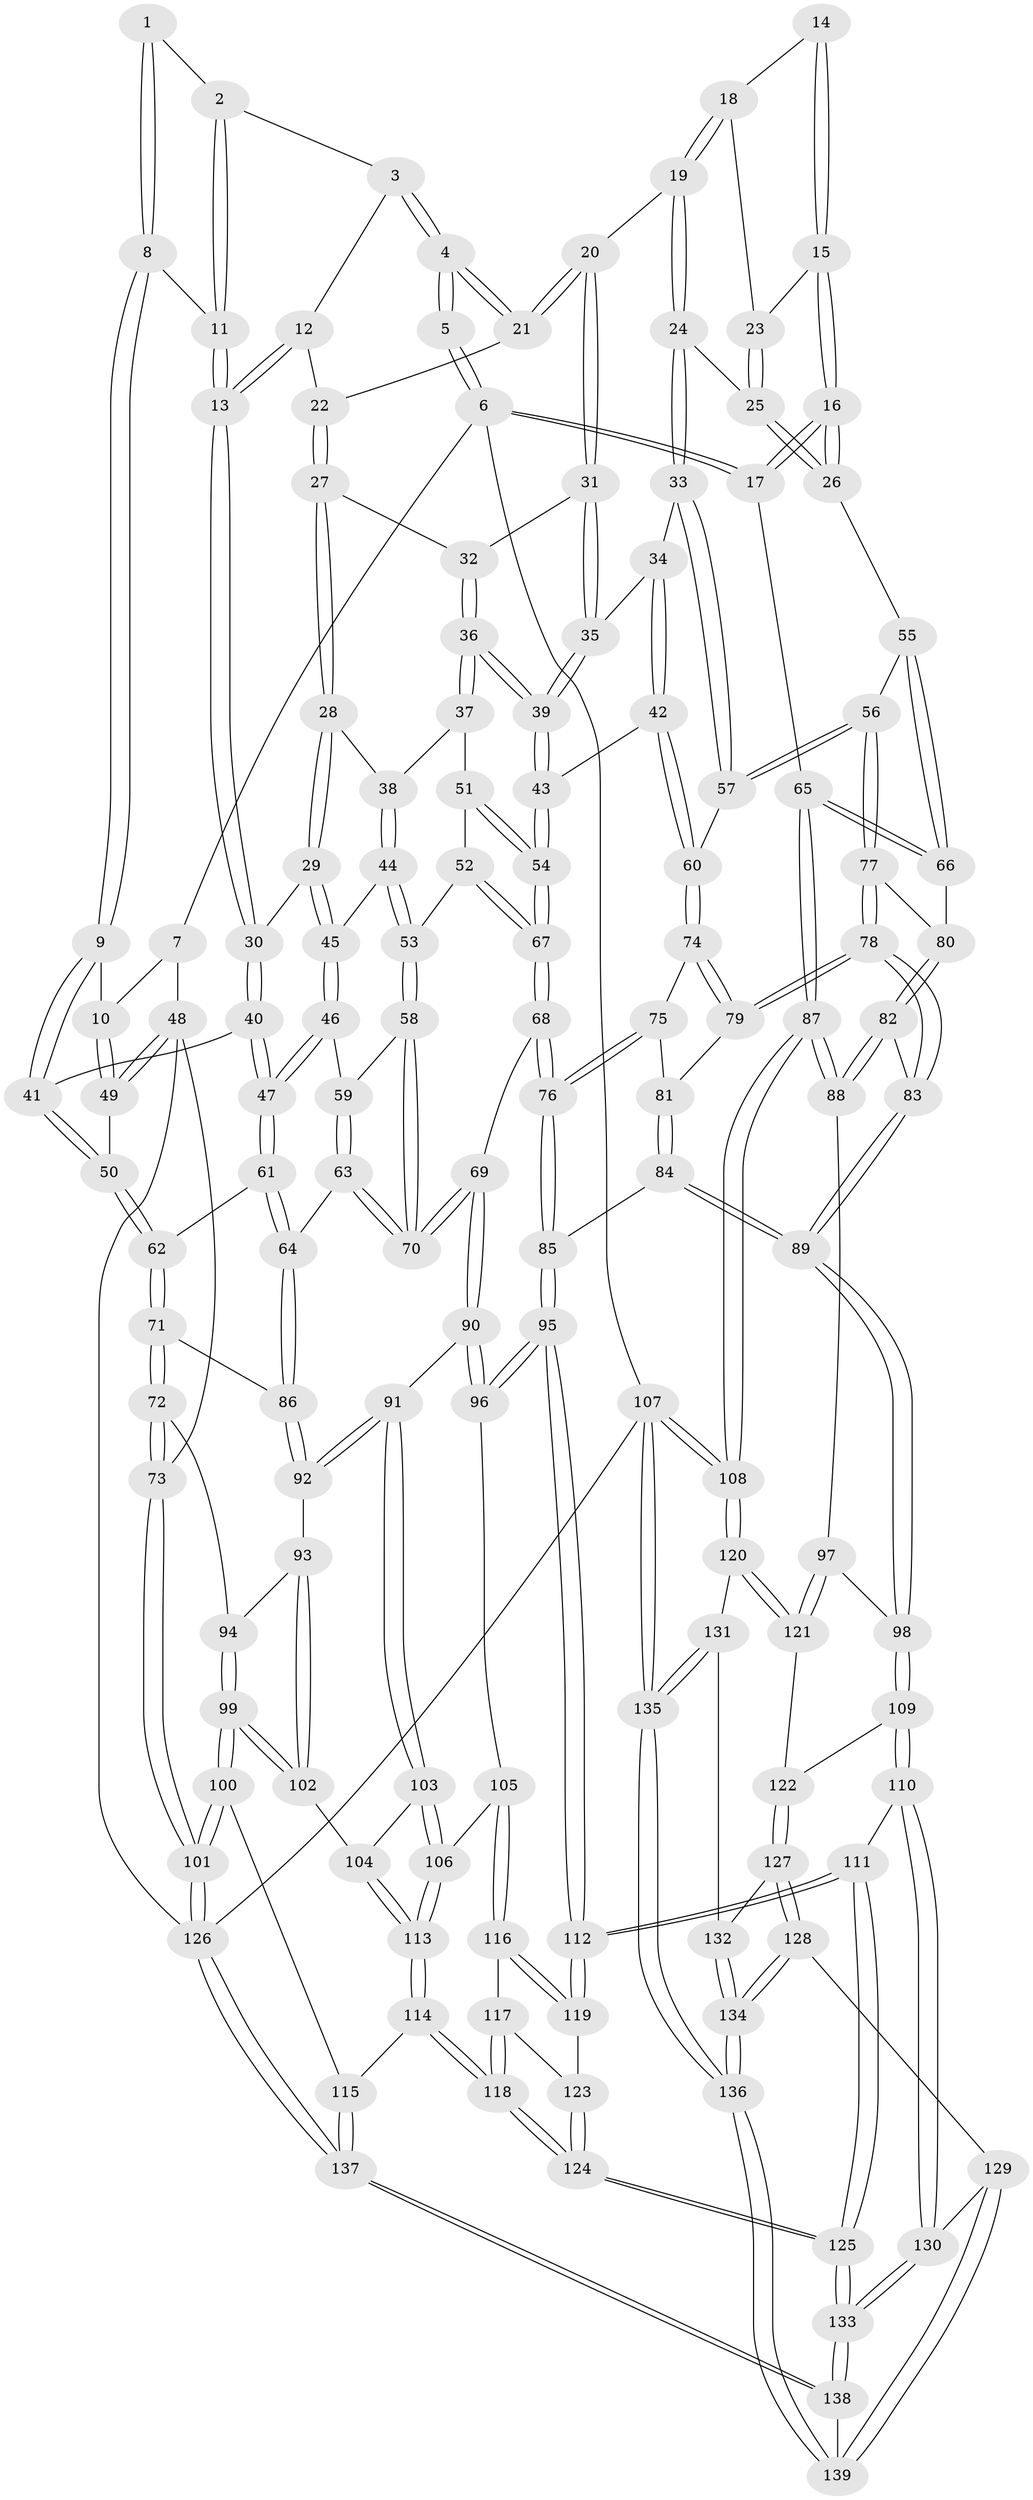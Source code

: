 // Generated by graph-tools (version 1.1) at 2025/38/03/09/25 02:38:47]
// undirected, 139 vertices, 344 edges
graph export_dot {
graph [start="1"]
  node [color=gray90,style=filled];
  1 [pos="+0.20503198870542433+0"];
  2 [pos="+0.35893989336342125+0"];
  3 [pos="+0.5738594892448321+0"];
  4 [pos="+0.6419155003180681+0"];
  5 [pos="+0.8357071171725339+0"];
  6 [pos="+1+0"];
  7 [pos="+0.14709043802575839+0"];
  8 [pos="+0.16884657771047745+0.06949508416529826"];
  9 [pos="+0.058253913460460424+0.17551547402511425"];
  10 [pos="+0+0.18359142742806545"];
  11 [pos="+0.3094362324678091+0.17264338889359115"];
  12 [pos="+0.4436608188403584+0.08239263484722581"];
  13 [pos="+0.32690378704533923+0.19632842519428143"];
  14 [pos="+0.8870367786418272+0.1145751318397977"];
  15 [pos="+0.9391648476325393+0.15403381193017013"];
  16 [pos="+1+0.23307028442798344"];
  17 [pos="+1+0.22980455305831307"];
  18 [pos="+0.8618337390681501+0.14264705685786402"];
  19 [pos="+0.7120042646585302+0.13283044927554316"];
  20 [pos="+0.6761944328445693+0.09835159107950041"];
  21 [pos="+0.660001525960815+0.03959957850032024"];
  22 [pos="+0.49727575298119997+0.20033259630086347"];
  23 [pos="+0.8597614381252876+0.19879206104577823"];
  24 [pos="+0.8049860365653686+0.2648502745251524"];
  25 [pos="+0.8382724380901664+0.2585795964748685"];
  26 [pos="+0.9318906763306881+0.2799182025518499"];
  27 [pos="+0.49708671403239124+0.20101215973632844"];
  28 [pos="+0.46315564233542544+0.24148426370241255"];
  29 [pos="+0.3333461962653036+0.2101917063244603"];
  30 [pos="+0.3274095476270504+0.20389950081396188"];
  31 [pos="+0.6417145349108393+0.18497468891578586"];
  32 [pos="+0.5856768961369135+0.23160759899922229"];
  33 [pos="+0.7965877165747561+0.2799516452428822"];
  34 [pos="+0.6669586288428935+0.2719919180176091"];
  35 [pos="+0.6522694071676061+0.23829199499901155"];
  36 [pos="+0.5554445461029146+0.2966785548512576"];
  37 [pos="+0.5180739131518407+0.2934940060803012"];
  38 [pos="+0.47920566071550985+0.26943194045448843"];
  39 [pos="+0.5868871698803161+0.33232193599489507"];
  40 [pos="+0.20002379983462762+0.2840498985320648"];
  41 [pos="+0.1778115789710993+0.27892015158217814"];
  42 [pos="+0.6595704102262249+0.36998925779020214"];
  43 [pos="+0.612316521829867+0.37389228043078104"];
  44 [pos="+0.4362895340470273+0.3384750069824687"];
  45 [pos="+0.3500167172046263+0.2929106794236533"];
  46 [pos="+0.3398118408044197+0.3524020066386538"];
  47 [pos="+0.2309429301755298+0.38438478546085486"];
  48 [pos="+0+0.19632037713106362"];
  49 [pos="+0+0.1979522263946428"];
  50 [pos="+0.09017427573101974+0.375141795060842"];
  51 [pos="+0.5099538669221148+0.31612643909019594"];
  52 [pos="+0.4836300963101153+0.3839279178651503"];
  53 [pos="+0.4415628466403232+0.3664728448929305"];
  54 [pos="+0.5581940397636997+0.43633204522533714"];
  55 [pos="+0.8996738286256069+0.38093142030893185"];
  56 [pos="+0.8414852195426147+0.42385573517360714"];
  57 [pos="+0.7717448902706271+0.35295483602883176"];
  58 [pos="+0.3920285692052951+0.4000628466385761"];
  59 [pos="+0.34151203229434934+0.3553478799129807"];
  60 [pos="+0.7010199657899765+0.383184289415549"];
  61 [pos="+0.2305830743499203+0.38613605316604765"];
  62 [pos="+0.08876247582372851+0.4487875828841174"];
  63 [pos="+0.2993930730972349+0.4814639743313839"];
  64 [pos="+0.27473334489299817+0.48349900494703996"];
  65 [pos="+1+0.4412178910436823"];
  66 [pos="+1+0.4449278942491727"];
  67 [pos="+0.5393594002466549+0.45855628996782954"];
  68 [pos="+0.5250587617913774+0.5256626001414954"];
  69 [pos="+0.4308561531534517+0.5278611095954818"];
  70 [pos="+0.3913435400924599+0.49484034476858074"];
  71 [pos="+0.059924049193398166+0.5039905706074933"];
  72 [pos="+0.027430994220370226+0.5214243811278283"];
  73 [pos="+0+0.5632973413860055"];
  74 [pos="+0.7038554334173364+0.4215259949035377"];
  75 [pos="+0.6949823350957612+0.46747559308106046"];
  76 [pos="+0.5502361362164185+0.5527178854629908"];
  77 [pos="+0.8441829913527971+0.4398484300808285"];
  78 [pos="+0.8061301901981788+0.5008413862899185"];
  79 [pos="+0.8036216956448646+0.500176459609071"];
  80 [pos="+0.9127625723707675+0.476780720905599"];
  81 [pos="+0.7163644471428353+0.5017535089872922"];
  82 [pos="+0.9041737513906508+0.5903514076317179"];
  83 [pos="+0.814757521009603+0.5841929238868182"];
  84 [pos="+0.6930530913037765+0.6297387750545252"];
  85 [pos="+0.5858378384409539+0.6182607911663824"];
  86 [pos="+0.22582247893703053+0.542933943452314"];
  87 [pos="+1+0.6437668214609638"];
  88 [pos="+0.9739976787180585+0.6331073482224516"];
  89 [pos="+0.7394746459428303+0.6490224884529373"];
  90 [pos="+0.3712937766475075+0.6201854528459692"];
  91 [pos="+0.3552680258721105+0.6221400078593482"];
  92 [pos="+0.23141148723109947+0.5620651999442853"];
  93 [pos="+0.22111421333462444+0.6138411078784203"];
  94 [pos="+0.10512375111954196+0.6131028061653508"];
  95 [pos="+0.5300599326616418+0.7380206359806478"];
  96 [pos="+0.3915285191516677+0.665601933160938"];
  97 [pos="+0.868865134046083+0.7316547341834712"];
  98 [pos="+0.7603395954597217+0.7040964957428069"];
  99 [pos="+0.16372643729767766+0.7008466705523204"];
  100 [pos="+0.06879158714606896+0.8047016808411118"];
  101 [pos="+0+0.7418947385134983"];
  102 [pos="+0.21352591974810853+0.6828983335451431"];
  103 [pos="+0.2885314574652961+0.6818439083307206"];
  104 [pos="+0.22322460338367386+0.688259862852583"];
  105 [pos="+0.35627167524639203+0.7359865268686611"];
  106 [pos="+0.33655028324924213+0.7342679490672839"];
  107 [pos="+1+1"];
  108 [pos="+1+0.7934992984981248"];
  109 [pos="+0.7437187277344189+0.7609256149716982"];
  110 [pos="+0.5946379799304992+0.8391521151432237"];
  111 [pos="+0.5288476885984454+0.7866526567748854"];
  112 [pos="+0.527610466900197+0.7827901003791895"];
  113 [pos="+0.26824575364396164+0.7859486434949543"];
  114 [pos="+0.26312402255617523+0.8705868495218364"];
  115 [pos="+0.11504360270083672+0.8522022373253968"];
  116 [pos="+0.3627670838910784+0.7455294696195048"];
  117 [pos="+0.3427004659488632+0.7979230569521446"];
  118 [pos="+0.2744234457257565+0.8795857576983049"];
  119 [pos="+0.4155594802823478+0.7748706272964123"];
  120 [pos="+0.9246721953043092+0.8518870571838282"];
  121 [pos="+0.9150356246103206+0.8426459833075332"];
  122 [pos="+0.7730699389494747+0.8225979167928784"];
  123 [pos="+0.38838432065873596+0.8008774865438356"];
  124 [pos="+0.3232135720642228+0.9390143653183329"];
  125 [pos="+0.3534991805174929+0.9869286668712856"];
  126 [pos="+0+1"];
  127 [pos="+0.7575719304697812+0.8876707912373353"];
  128 [pos="+0.7220861489938358+0.9196325596512914"];
  129 [pos="+0.6481563178416581+0.9248705743503983"];
  130 [pos="+0.5985454445250441+0.849357836708933"];
  131 [pos="+0.9108030504513396+0.878638279193426"];
  132 [pos="+0.8433050562817935+0.9155550720281168"];
  133 [pos="+0.3696389989349743+1"];
  134 [pos="+0.805821108963164+1"];
  135 [pos="+0.9719352304459506+1"];
  136 [pos="+0.87757955439803+1"];
  137 [pos="+0.07512872352211286+1"];
  138 [pos="+0.37022812748941364+1"];
  139 [pos="+0.5772491716653356+1"];
  1 -- 2;
  1 -- 8;
  1 -- 8;
  2 -- 3;
  2 -- 11;
  2 -- 11;
  3 -- 4;
  3 -- 4;
  3 -- 12;
  4 -- 5;
  4 -- 5;
  4 -- 21;
  4 -- 21;
  5 -- 6;
  5 -- 6;
  6 -- 7;
  6 -- 17;
  6 -- 17;
  6 -- 107;
  7 -- 10;
  7 -- 48;
  8 -- 9;
  8 -- 9;
  8 -- 11;
  9 -- 10;
  9 -- 41;
  9 -- 41;
  10 -- 49;
  10 -- 49;
  11 -- 13;
  11 -- 13;
  12 -- 13;
  12 -- 13;
  12 -- 22;
  13 -- 30;
  13 -- 30;
  14 -- 15;
  14 -- 15;
  14 -- 18;
  15 -- 16;
  15 -- 16;
  15 -- 23;
  16 -- 17;
  16 -- 17;
  16 -- 26;
  16 -- 26;
  17 -- 65;
  18 -- 19;
  18 -- 19;
  18 -- 23;
  19 -- 20;
  19 -- 24;
  19 -- 24;
  20 -- 21;
  20 -- 21;
  20 -- 31;
  20 -- 31;
  21 -- 22;
  22 -- 27;
  22 -- 27;
  23 -- 25;
  23 -- 25;
  24 -- 25;
  24 -- 33;
  24 -- 33;
  25 -- 26;
  25 -- 26;
  26 -- 55;
  27 -- 28;
  27 -- 28;
  27 -- 32;
  28 -- 29;
  28 -- 29;
  28 -- 38;
  29 -- 30;
  29 -- 45;
  29 -- 45;
  30 -- 40;
  30 -- 40;
  31 -- 32;
  31 -- 35;
  31 -- 35;
  32 -- 36;
  32 -- 36;
  33 -- 34;
  33 -- 57;
  33 -- 57;
  34 -- 35;
  34 -- 42;
  34 -- 42;
  35 -- 39;
  35 -- 39;
  36 -- 37;
  36 -- 37;
  36 -- 39;
  36 -- 39;
  37 -- 38;
  37 -- 51;
  38 -- 44;
  38 -- 44;
  39 -- 43;
  39 -- 43;
  40 -- 41;
  40 -- 47;
  40 -- 47;
  41 -- 50;
  41 -- 50;
  42 -- 43;
  42 -- 60;
  42 -- 60;
  43 -- 54;
  43 -- 54;
  44 -- 45;
  44 -- 53;
  44 -- 53;
  45 -- 46;
  45 -- 46;
  46 -- 47;
  46 -- 47;
  46 -- 59;
  47 -- 61;
  47 -- 61;
  48 -- 49;
  48 -- 49;
  48 -- 73;
  48 -- 126;
  49 -- 50;
  50 -- 62;
  50 -- 62;
  51 -- 52;
  51 -- 54;
  51 -- 54;
  52 -- 53;
  52 -- 67;
  52 -- 67;
  53 -- 58;
  53 -- 58;
  54 -- 67;
  54 -- 67;
  55 -- 56;
  55 -- 66;
  55 -- 66;
  56 -- 57;
  56 -- 57;
  56 -- 77;
  56 -- 77;
  57 -- 60;
  58 -- 59;
  58 -- 70;
  58 -- 70;
  59 -- 63;
  59 -- 63;
  60 -- 74;
  60 -- 74;
  61 -- 62;
  61 -- 64;
  61 -- 64;
  62 -- 71;
  62 -- 71;
  63 -- 64;
  63 -- 70;
  63 -- 70;
  64 -- 86;
  64 -- 86;
  65 -- 66;
  65 -- 66;
  65 -- 87;
  65 -- 87;
  66 -- 80;
  67 -- 68;
  67 -- 68;
  68 -- 69;
  68 -- 76;
  68 -- 76;
  69 -- 70;
  69 -- 70;
  69 -- 90;
  69 -- 90;
  71 -- 72;
  71 -- 72;
  71 -- 86;
  72 -- 73;
  72 -- 73;
  72 -- 94;
  73 -- 101;
  73 -- 101;
  74 -- 75;
  74 -- 79;
  74 -- 79;
  75 -- 76;
  75 -- 76;
  75 -- 81;
  76 -- 85;
  76 -- 85;
  77 -- 78;
  77 -- 78;
  77 -- 80;
  78 -- 79;
  78 -- 79;
  78 -- 83;
  78 -- 83;
  79 -- 81;
  80 -- 82;
  80 -- 82;
  81 -- 84;
  81 -- 84;
  82 -- 83;
  82 -- 88;
  82 -- 88;
  83 -- 89;
  83 -- 89;
  84 -- 85;
  84 -- 89;
  84 -- 89;
  85 -- 95;
  85 -- 95;
  86 -- 92;
  86 -- 92;
  87 -- 88;
  87 -- 88;
  87 -- 108;
  87 -- 108;
  88 -- 97;
  89 -- 98;
  89 -- 98;
  90 -- 91;
  90 -- 96;
  90 -- 96;
  91 -- 92;
  91 -- 92;
  91 -- 103;
  91 -- 103;
  92 -- 93;
  93 -- 94;
  93 -- 102;
  93 -- 102;
  94 -- 99;
  94 -- 99;
  95 -- 96;
  95 -- 96;
  95 -- 112;
  95 -- 112;
  96 -- 105;
  97 -- 98;
  97 -- 121;
  97 -- 121;
  98 -- 109;
  98 -- 109;
  99 -- 100;
  99 -- 100;
  99 -- 102;
  99 -- 102;
  100 -- 101;
  100 -- 101;
  100 -- 115;
  101 -- 126;
  101 -- 126;
  102 -- 104;
  103 -- 104;
  103 -- 106;
  103 -- 106;
  104 -- 113;
  104 -- 113;
  105 -- 106;
  105 -- 116;
  105 -- 116;
  106 -- 113;
  106 -- 113;
  107 -- 108;
  107 -- 108;
  107 -- 135;
  107 -- 135;
  107 -- 126;
  108 -- 120;
  108 -- 120;
  109 -- 110;
  109 -- 110;
  109 -- 122;
  110 -- 111;
  110 -- 130;
  110 -- 130;
  111 -- 112;
  111 -- 112;
  111 -- 125;
  111 -- 125;
  112 -- 119;
  112 -- 119;
  113 -- 114;
  113 -- 114;
  114 -- 115;
  114 -- 118;
  114 -- 118;
  115 -- 137;
  115 -- 137;
  116 -- 117;
  116 -- 119;
  116 -- 119;
  117 -- 118;
  117 -- 118;
  117 -- 123;
  118 -- 124;
  118 -- 124;
  119 -- 123;
  120 -- 121;
  120 -- 121;
  120 -- 131;
  121 -- 122;
  122 -- 127;
  122 -- 127;
  123 -- 124;
  123 -- 124;
  124 -- 125;
  124 -- 125;
  125 -- 133;
  125 -- 133;
  126 -- 137;
  126 -- 137;
  127 -- 128;
  127 -- 128;
  127 -- 132;
  128 -- 129;
  128 -- 134;
  128 -- 134;
  129 -- 130;
  129 -- 139;
  129 -- 139;
  130 -- 133;
  130 -- 133;
  131 -- 132;
  131 -- 135;
  131 -- 135;
  132 -- 134;
  132 -- 134;
  133 -- 138;
  133 -- 138;
  134 -- 136;
  134 -- 136;
  135 -- 136;
  135 -- 136;
  136 -- 139;
  136 -- 139;
  137 -- 138;
  137 -- 138;
  138 -- 139;
}
